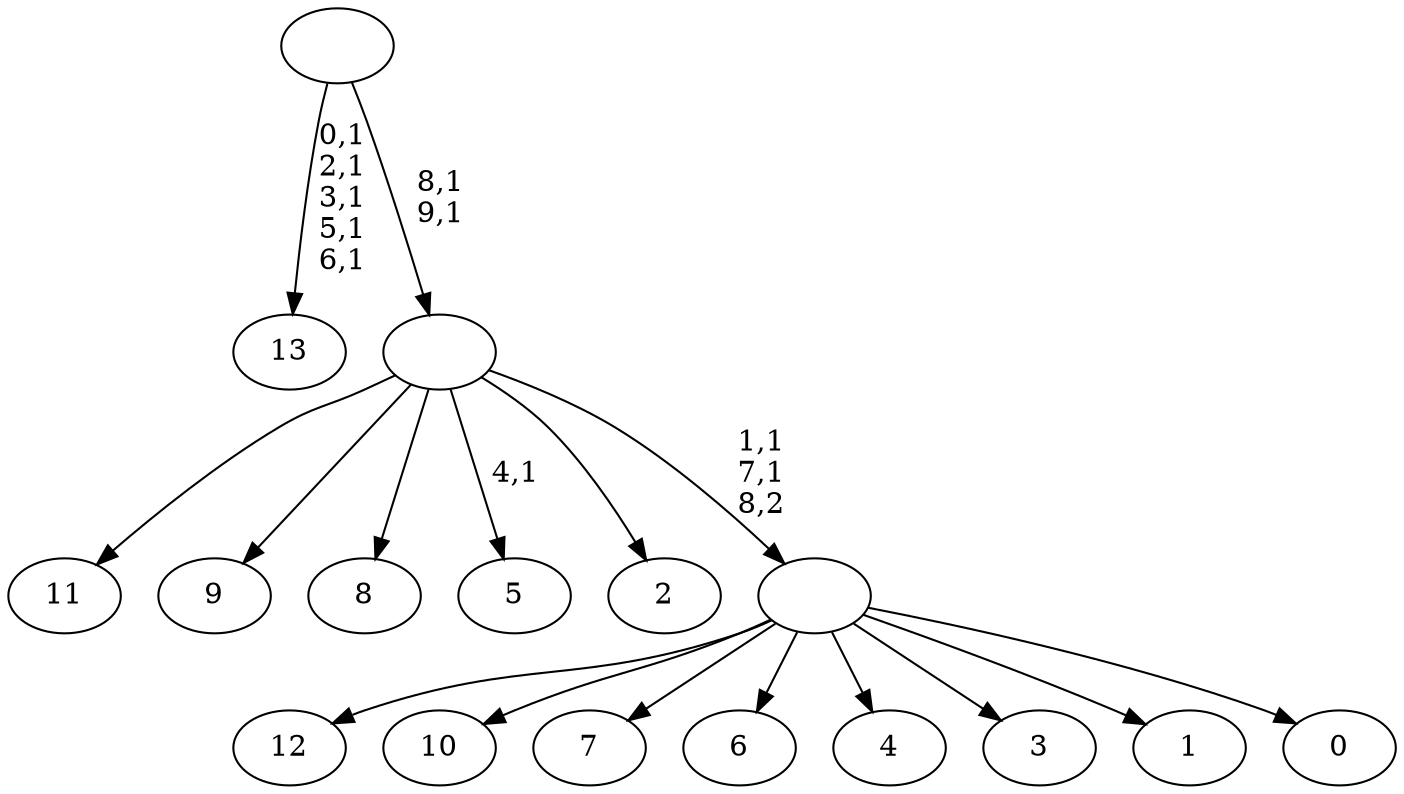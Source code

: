 digraph T {
	24 [label="13"]
	18 [label="12"]
	17 [label="11"]
	16 [label="10"]
	15 [label="9"]
	14 [label="8"]
	13 [label="7"]
	12 [label="6"]
	11 [label="5"]
	9 [label="4"]
	8 [label="3"]
	7 [label="2"]
	6 [label="1"]
	5 [label="0"]
	4 [label=""]
	2 [label=""]
	0 [label=""]
	4 -> 18 [label=""]
	4 -> 16 [label=""]
	4 -> 13 [label=""]
	4 -> 12 [label=""]
	4 -> 9 [label=""]
	4 -> 8 [label=""]
	4 -> 6 [label=""]
	4 -> 5 [label=""]
	2 -> 4 [label="1,1\n7,1\n8,2"]
	2 -> 11 [label="4,1"]
	2 -> 17 [label=""]
	2 -> 15 [label=""]
	2 -> 14 [label=""]
	2 -> 7 [label=""]
	0 -> 2 [label="8,1\n9,1"]
	0 -> 24 [label="0,1\n2,1\n3,1\n5,1\n6,1"]
}
